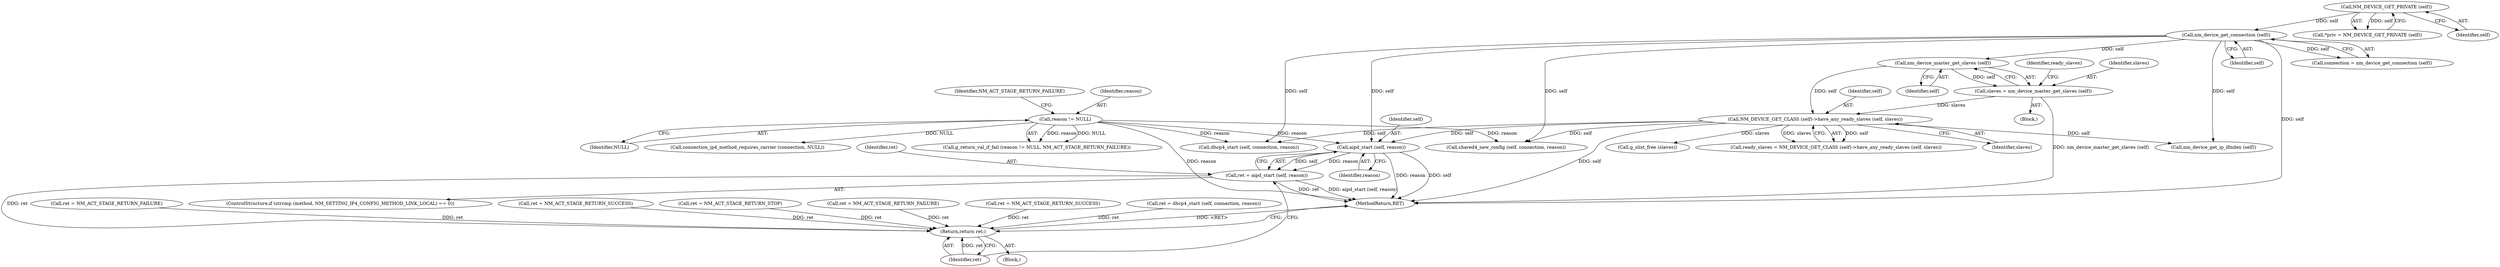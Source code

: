 digraph "0_NetworkManager_d5fc88e573fa58b93034b04d35a2454f5d28cad9@pointer" {
"1005805" [label="(Call,aipd_start (self, reason))"];
"1005723" [label="(Call,nm_device_get_connection (self))"];
"1005706" [label="(Call,NM_DEVICE_GET_PRIVATE (self))"];
"1005762" [label="(Call,NM_DEVICE_GET_CLASS (self)->have_any_ready_slaves (self, slaves))"];
"1005758" [label="(Call,nm_device_master_get_slaves (self))"];
"1005756" [label="(Call,slaves = nm_device_master_get_slaves (self))"];
"1005717" [label="(Call,reason != NULL)"];
"1005803" [label="(Call,ret = aipd_start (self, reason))"];
"1005877" [label="(Return,return ret;)"];
"1005807" [label="(Identifier,reason)"];
"1005704" [label="(Call,*priv = NM_DEVICE_GET_PRIVATE (self))"];
"1005755" [label="(Block,)"];
"1005760" [label="(Call,ready_slaves = NM_DEVICE_GET_CLASS (self)->have_any_ready_slaves (self, slaves))"];
"1005858" [label="(Call,ret = NM_ACT_STAGE_RETURN_FAILURE)"];
"1005719" [label="(Identifier,NULL)"];
"1005756" [label="(Call,slaves = nm_device_master_get_slaves (self))"];
"1005762" [label="(Call,NM_DEVICE_GET_CLASS (self)->have_any_ready_slaves (self, slaves))"];
"1005729" [label="(Call,connection_ip4_method_requires_carrier (connection, NULL))"];
"1005702" [label="(Block,)"];
"1005804" [label="(Identifier,ret)"];
"1005820" [label="(Call,nm_device_get_ip_ifindex (self))"];
"1005803" [label="(Call,ret = aipd_start (self, reason))"];
"1005839" [label="(Call,shared4_new_config (self, connection, reason))"];
"1005854" [label="(Call,ret = NM_ACT_STAGE_RETURN_SUCCESS)"];
"1005877" [label="(Return,return ret;)"];
"1005706" [label="(Call,NM_DEVICE_GET_PRIVATE (self))"];
"1005805" [label="(Call,aipd_start (self, reason))"];
"1005797" [label="(ControlStructure,if (strcmp (method, NM_SETTING_IP4_CONFIG_METHOD_LINK_LOCAL) == 0))"];
"1005764" [label="(Identifier,slaves)"];
"1005759" [label="(Identifier,self)"];
"1005723" [label="(Call,nm_device_get_connection (self))"];
"1005720" [label="(Identifier,NM_ACT_STAGE_RETURN_FAILURE)"];
"1005792" [label="(Call,dhcp4_start (self, connection, reason))"];
"1005878" [label="(Identifier,ret)"];
"1005758" [label="(Call,nm_device_master_get_slaves (self))"];
"1005869" [label="(Call,ret = NM_ACT_STAGE_RETURN_STOP)"];
"1005707" [label="(Identifier,self)"];
"1005763" [label="(Identifier,self)"];
"1005765" [label="(Call,g_slist_free (slaves))"];
"1005710" [label="(Call,ret = NM_ACT_STAGE_RETURN_FAILURE)"];
"1005825" [label="(Call,ret = NM_ACT_STAGE_RETURN_SUCCESS)"];
"1005724" [label="(Identifier,self)"];
"1005761" [label="(Identifier,ready_slaves)"];
"1005806" [label="(Identifier,self)"];
"1005718" [label="(Identifier,reason)"];
"1005757" [label="(Identifier,slaves)"];
"1007368" [label="(MethodReturn,RET)"];
"1005721" [label="(Call,connection = nm_device_get_connection (self))"];
"1005790" [label="(Call,ret = dhcp4_start (self, connection, reason))"];
"1005717" [label="(Call,reason != NULL)"];
"1005716" [label="(Call,g_return_val_if_fail (reason != NULL, NM_ACT_STAGE_RETURN_FAILURE))"];
"1005805" -> "1005803"  [label="AST: "];
"1005805" -> "1005807"  [label="CFG: "];
"1005806" -> "1005805"  [label="AST: "];
"1005807" -> "1005805"  [label="AST: "];
"1005803" -> "1005805"  [label="CFG: "];
"1005805" -> "1007368"  [label="DDG: reason"];
"1005805" -> "1007368"  [label="DDG: self"];
"1005805" -> "1005803"  [label="DDG: self"];
"1005805" -> "1005803"  [label="DDG: reason"];
"1005723" -> "1005805"  [label="DDG: self"];
"1005762" -> "1005805"  [label="DDG: self"];
"1005717" -> "1005805"  [label="DDG: reason"];
"1005723" -> "1005721"  [label="AST: "];
"1005723" -> "1005724"  [label="CFG: "];
"1005724" -> "1005723"  [label="AST: "];
"1005721" -> "1005723"  [label="CFG: "];
"1005723" -> "1007368"  [label="DDG: self"];
"1005723" -> "1005721"  [label="DDG: self"];
"1005706" -> "1005723"  [label="DDG: self"];
"1005723" -> "1005758"  [label="DDG: self"];
"1005723" -> "1005792"  [label="DDG: self"];
"1005723" -> "1005820"  [label="DDG: self"];
"1005723" -> "1005839"  [label="DDG: self"];
"1005706" -> "1005704"  [label="AST: "];
"1005706" -> "1005707"  [label="CFG: "];
"1005707" -> "1005706"  [label="AST: "];
"1005704" -> "1005706"  [label="CFG: "];
"1005706" -> "1005704"  [label="DDG: self"];
"1005762" -> "1005760"  [label="AST: "];
"1005762" -> "1005764"  [label="CFG: "];
"1005763" -> "1005762"  [label="AST: "];
"1005764" -> "1005762"  [label="AST: "];
"1005760" -> "1005762"  [label="CFG: "];
"1005762" -> "1007368"  [label="DDG: self"];
"1005762" -> "1005760"  [label="DDG: self"];
"1005762" -> "1005760"  [label="DDG: slaves"];
"1005758" -> "1005762"  [label="DDG: self"];
"1005756" -> "1005762"  [label="DDG: slaves"];
"1005762" -> "1005765"  [label="DDG: slaves"];
"1005762" -> "1005792"  [label="DDG: self"];
"1005762" -> "1005820"  [label="DDG: self"];
"1005762" -> "1005839"  [label="DDG: self"];
"1005758" -> "1005756"  [label="AST: "];
"1005758" -> "1005759"  [label="CFG: "];
"1005759" -> "1005758"  [label="AST: "];
"1005756" -> "1005758"  [label="CFG: "];
"1005758" -> "1005756"  [label="DDG: self"];
"1005756" -> "1005755"  [label="AST: "];
"1005757" -> "1005756"  [label="AST: "];
"1005761" -> "1005756"  [label="CFG: "];
"1005756" -> "1007368"  [label="DDG: nm_device_master_get_slaves (self)"];
"1005717" -> "1005716"  [label="AST: "];
"1005717" -> "1005719"  [label="CFG: "];
"1005718" -> "1005717"  [label="AST: "];
"1005719" -> "1005717"  [label="AST: "];
"1005720" -> "1005717"  [label="CFG: "];
"1005717" -> "1007368"  [label="DDG: reason"];
"1005717" -> "1005716"  [label="DDG: reason"];
"1005717" -> "1005716"  [label="DDG: NULL"];
"1005717" -> "1005729"  [label="DDG: NULL"];
"1005717" -> "1005792"  [label="DDG: reason"];
"1005717" -> "1005839"  [label="DDG: reason"];
"1005803" -> "1005797"  [label="AST: "];
"1005804" -> "1005803"  [label="AST: "];
"1005878" -> "1005803"  [label="CFG: "];
"1005803" -> "1007368"  [label="DDG: ret"];
"1005803" -> "1007368"  [label="DDG: aipd_start (self, reason)"];
"1005803" -> "1005877"  [label="DDG: ret"];
"1005877" -> "1005702"  [label="AST: "];
"1005877" -> "1005878"  [label="CFG: "];
"1005878" -> "1005877"  [label="AST: "];
"1007368" -> "1005877"  [label="CFG: "];
"1005877" -> "1007368"  [label="DDG: <RET>"];
"1005878" -> "1005877"  [label="DDG: ret"];
"1005710" -> "1005877"  [label="DDG: ret"];
"1005869" -> "1005877"  [label="DDG: ret"];
"1005790" -> "1005877"  [label="DDG: ret"];
"1005825" -> "1005877"  [label="DDG: ret"];
"1005854" -> "1005877"  [label="DDG: ret"];
"1005858" -> "1005877"  [label="DDG: ret"];
}
